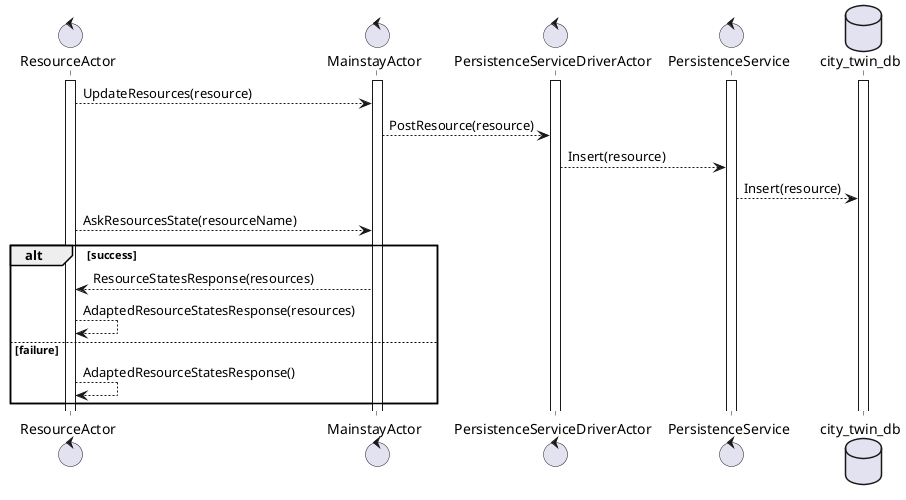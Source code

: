 @startuml

control ResourceActor
control MainstayActor
control PersistenceServiceDriverActor
control PersistenceService
database city_twin_db

activate ResourceActor
activate MainstayActor
activate PersistenceServiceDriverActor
activate PersistenceService
activate city_twin_db

ResourceActor --> MainstayActor : UpdateResources(resource)
MainstayActor --> PersistenceServiceDriverActor : PostResource(resource)
PersistenceServiceDriverActor --> PersistenceService : Insert(resource)
PersistenceService --> city_twin_db : Insert(resource)

ResourceActor --> MainstayActor : AskResourcesState(resourceName)
alt success
MainstayActor --> ResourceActor : ResourceStatesResponse(resources)
ResourceActor --> ResourceActor : AdaptedResourceStatesResponse(resources)
else failure
ResourceActor --> ResourceActor : AdaptedResourceStatesResponse()
end

@enduml